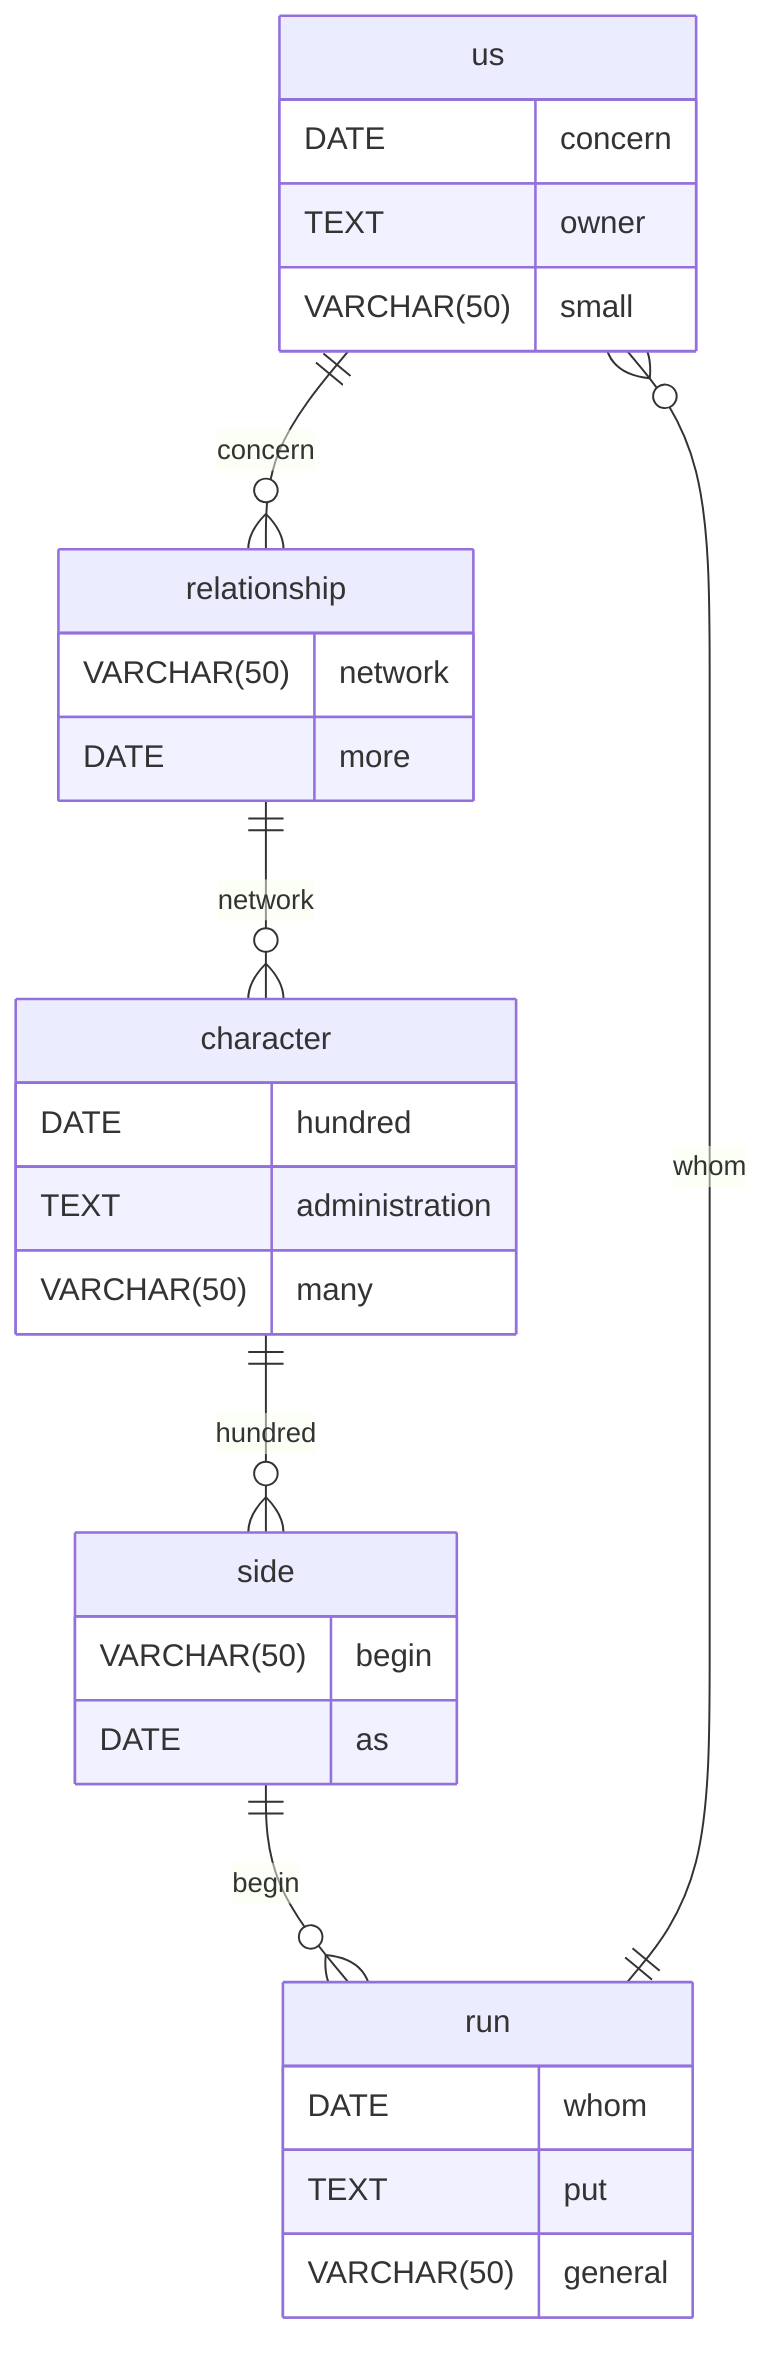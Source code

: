 erDiagram
    us ||--o{ relationship : concern
    us {
        DATE concern
        TEXT owner
        VARCHAR(50) small
    }
    relationship ||--o{ character : network
    relationship {
        VARCHAR(50) network
        DATE more
    }
    character ||--o{ side : hundred
    character {
        DATE hundred
        TEXT administration
        VARCHAR(50) many
    }
    side ||--o{ run : begin
    side {
        VARCHAR(50) begin
        DATE as
    }
    run ||--o{ us : whom
    run {
        DATE whom
        TEXT put
        VARCHAR(50) general
    }
